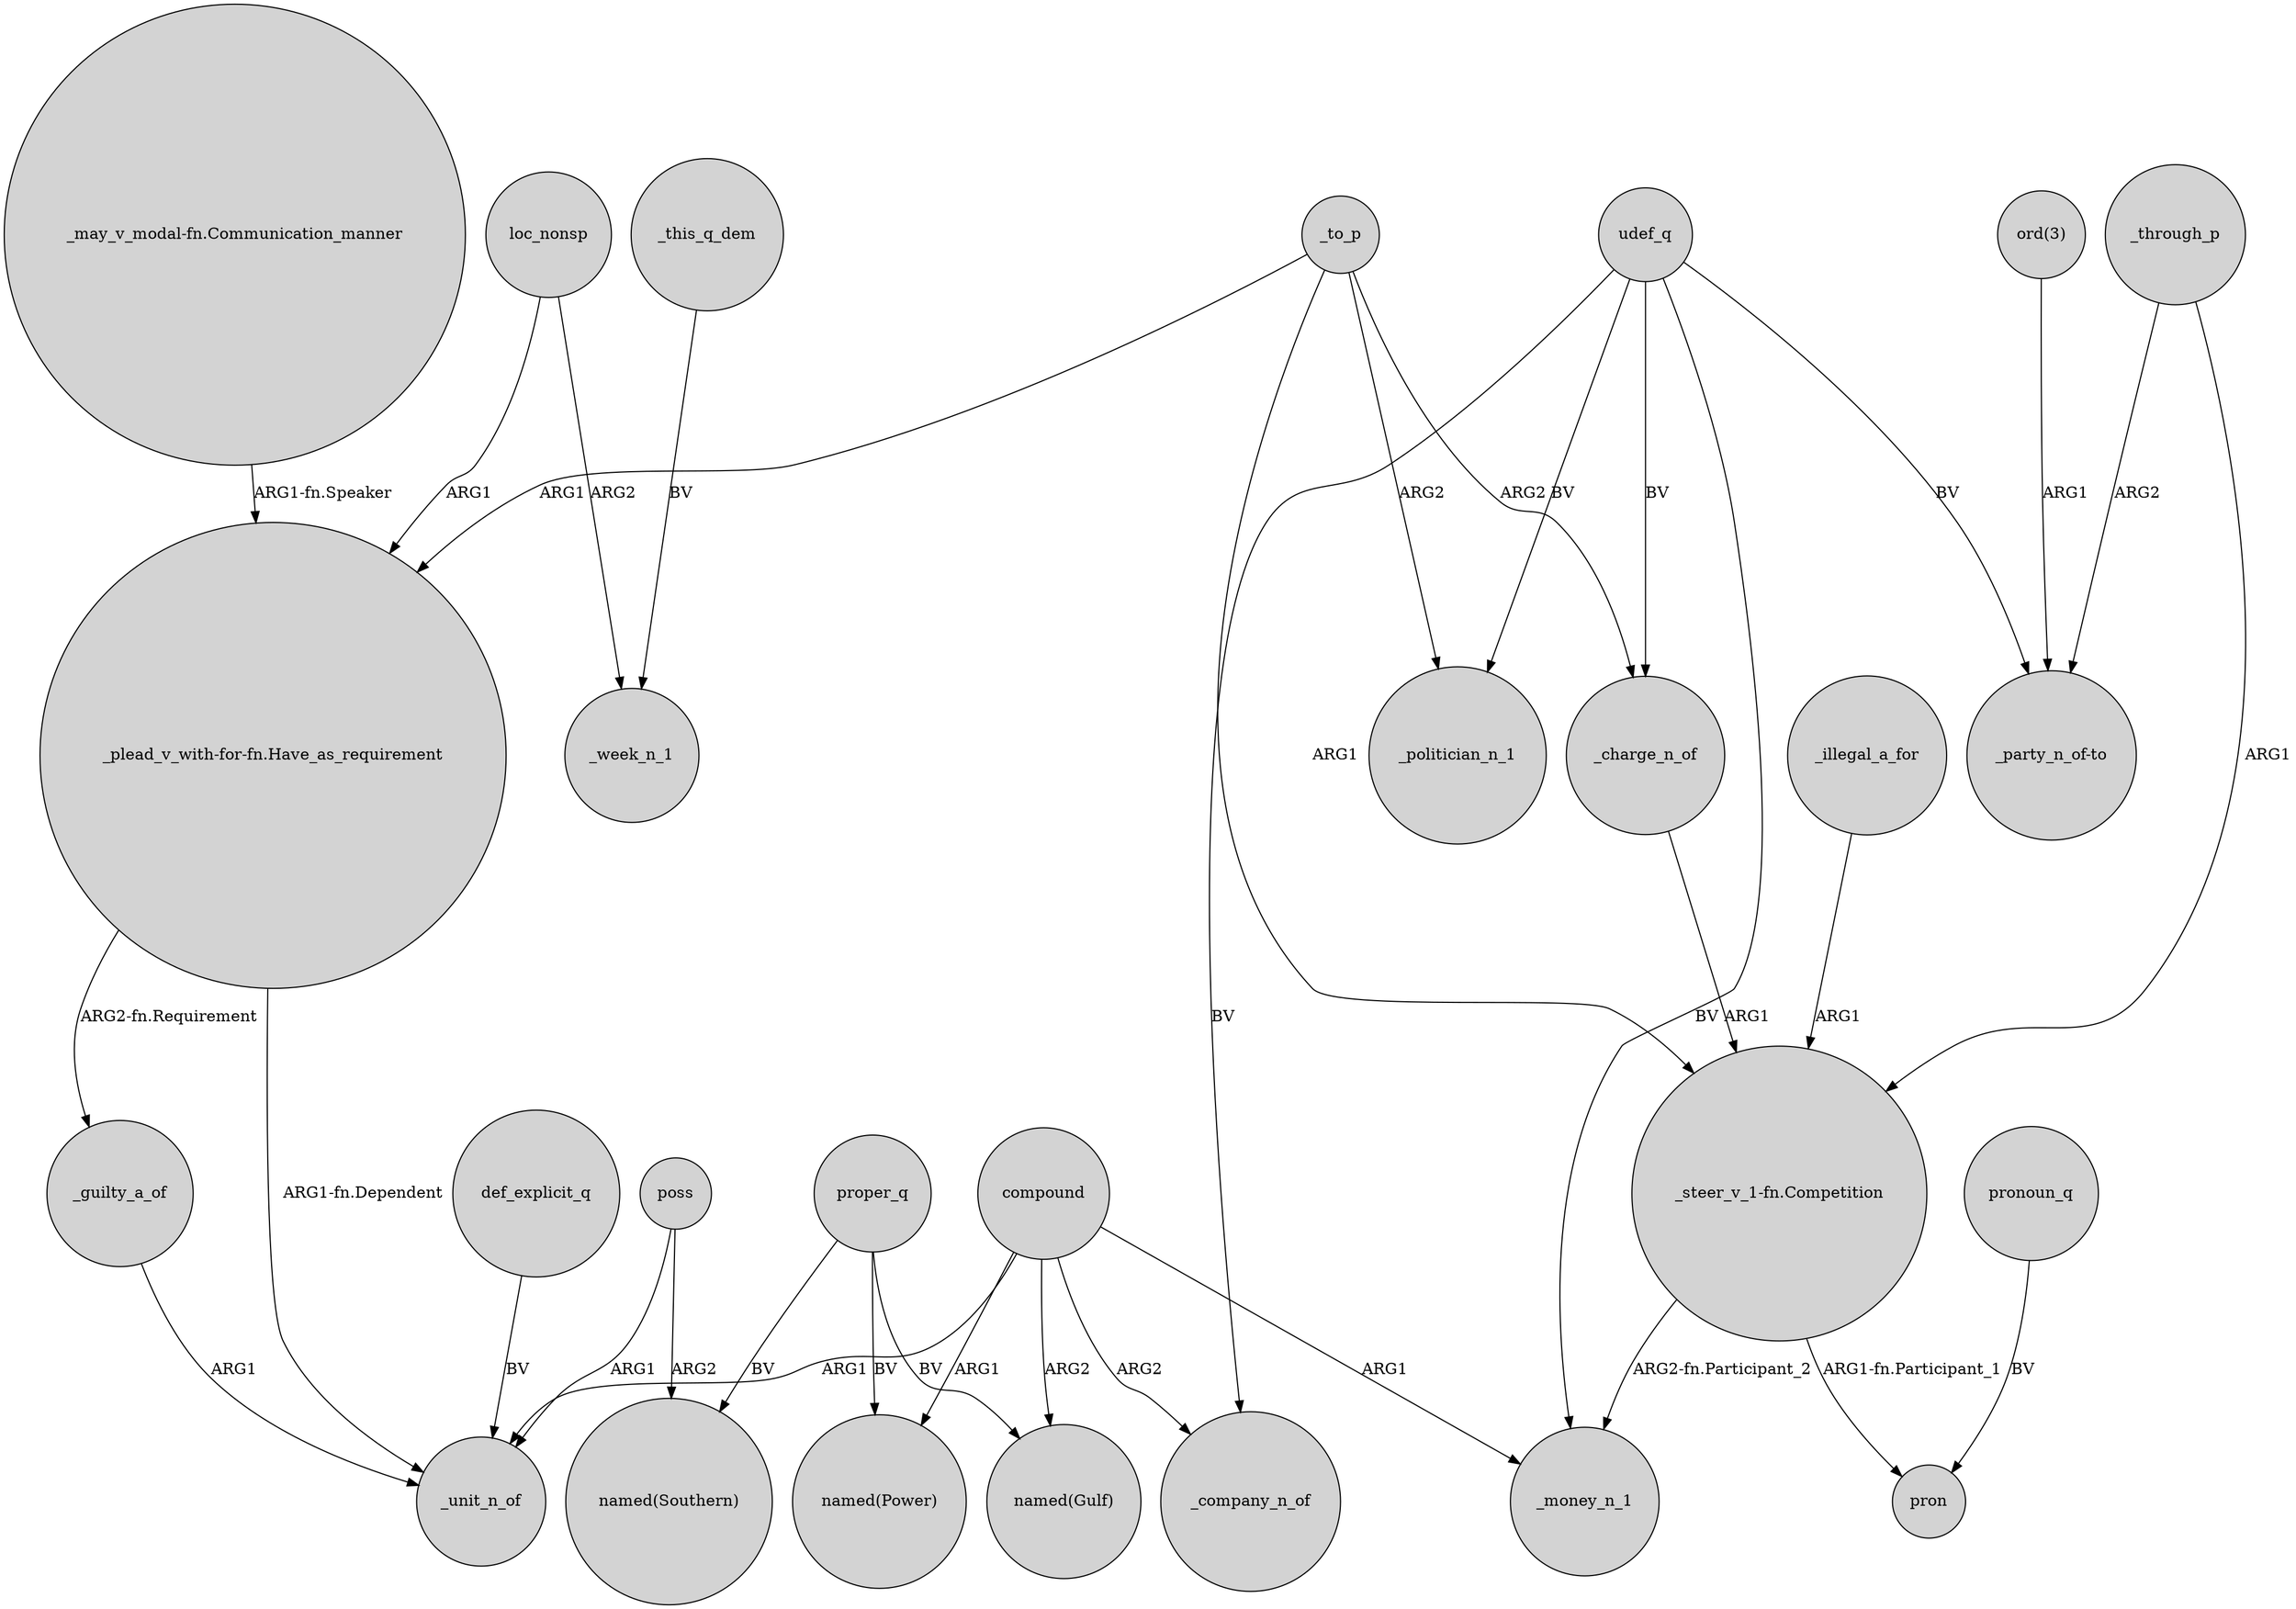 digraph {
	node [shape=circle style=filled]
	_to_p -> "_plead_v_with-for-fn.Have_as_requirement" [label=ARG1]
	compound -> "named(Power)" [label=ARG1]
	_through_p -> "_party_n_of-to" [label=ARG2]
	"ord(3)" -> "_party_n_of-to" [label=ARG1]
	loc_nonsp -> _week_n_1 [label=ARG2]
	poss -> "named(Southern)" [label=ARG2]
	"_may_v_modal-fn.Communication_manner" -> "_plead_v_with-for-fn.Have_as_requirement" [label="ARG1-fn.Speaker"]
	compound -> _company_n_of [label=ARG2]
	udef_q -> _politician_n_1 [label=BV]
	proper_q -> "named(Gulf)" [label=BV]
	compound -> _money_n_1 [label=ARG1]
	pronoun_q -> pron [label=BV]
	def_explicit_q -> _unit_n_of [label=BV]
	_illegal_a_for -> "_steer_v_1-fn.Competition" [label=ARG1]
	udef_q -> _money_n_1 [label=BV]
	_charge_n_of -> "_steer_v_1-fn.Competition" [label=ARG1]
	_to_p -> _politician_n_1 [label=ARG2]
	udef_q -> _company_n_of [label=BV]
	"_steer_v_1-fn.Competition" -> _money_n_1 [label="ARG2-fn.Participant_2"]
	_to_p -> "_steer_v_1-fn.Competition" [label=ARG1]
	udef_q -> _charge_n_of [label=BV]
	proper_q -> "named(Power)" [label=BV]
	"_steer_v_1-fn.Competition" -> pron [label="ARG1-fn.Participant_1"]
	_to_p -> _charge_n_of [label=ARG2]
	poss -> _unit_n_of [label=ARG1]
	compound -> _unit_n_of [label=ARG1]
	_guilty_a_of -> _unit_n_of [label=ARG1]
	"_plead_v_with-for-fn.Have_as_requirement" -> _unit_n_of [label="ARG1-fn.Dependent"]
	proper_q -> "named(Southern)" [label=BV]
	udef_q -> "_party_n_of-to" [label=BV]
	compound -> "named(Gulf)" [label=ARG2]
	_through_p -> "_steer_v_1-fn.Competition" [label=ARG1]
	_this_q_dem -> _week_n_1 [label=BV]
	"_plead_v_with-for-fn.Have_as_requirement" -> _guilty_a_of [label="ARG2-fn.Requirement"]
	loc_nonsp -> "_plead_v_with-for-fn.Have_as_requirement" [label=ARG1]
}

